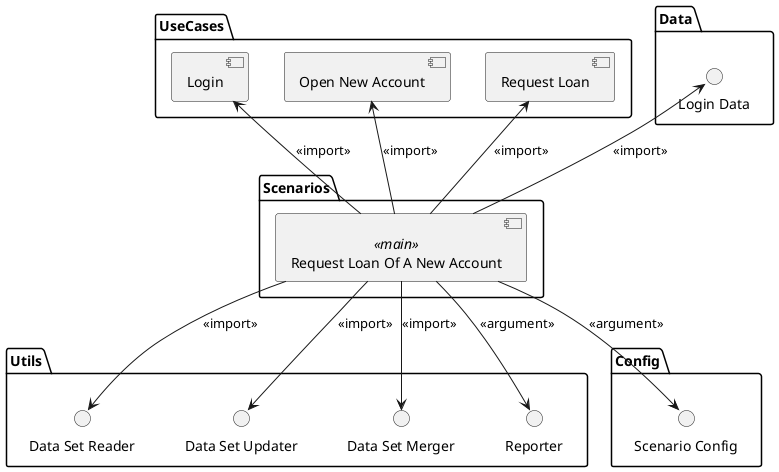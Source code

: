 @startuml REQUEST_LOAN_OF_A_NEW_ACCOUNT_COMPONENTS
skinparam componentStyle uml2

package "Scenarios" {
    component "Request Loan Of A New Account" <<main>> as request_loan_of_a_account_scenario
}

package "UseCases" {
    component "Request Loan" as request_loan_usecase
    component "Open New Account" as open_account_usecase
    component "Login" as login
}

package "Utils" {
    interface "Data Set Reader" as reader
    interface "Data Set Updater" as updater
    interface "Data Set Merger" as merger
    interface "Reporter" as reporter
}

package "Config" {
    interface "Scenario Config" as scenario_config
}

package "Data" {
    interface "Login Data" as login_data
}

request_loan_of_a_account_scenario -up-> request_loan_usecase: <<import>>
request_loan_of_a_account_scenario -up-> open_account_usecase: <<import>>
request_loan_of_a_account_scenario -up-> login: <<import>>
request_loan_of_a_account_scenario -up-> login_data: <<import>>
request_loan_of_a_account_scenario -down-> reader: <<import>>
request_loan_of_a_account_scenario -down-> merger: <<import>>
request_loan_of_a_account_scenario -down-> updater: <<import>>
request_loan_of_a_account_scenario -down-> reporter: <<argument>>
request_loan_of_a_account_scenario -down-> scenario_config: <<argument>>

@enduml